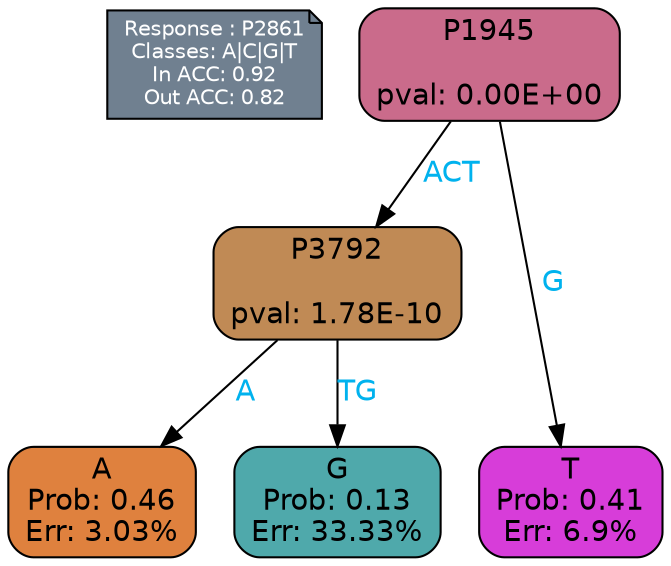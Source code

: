 digraph Tree {
node [shape=box, style="filled, rounded", color="black", fontname=helvetica] ;
graph [ranksep=equally, splines=polylines, bgcolor=transparent, dpi=600] ;
edge [fontname=helvetica] ;
LEGEND [label="Response : P2861
Classes: A|C|G|T
In ACC: 0.92
Out ACC: 0.82
",shape=note,align=left,style=filled,fillcolor="slategray",fontcolor="white",fontsize=10];1 [label="P1945

pval: 0.00E+00", fillcolor="#ca6b8b"] ;
2 [label="P3792

pval: 1.78E-10", fillcolor="#c08a55"] ;
3 [label="A
Prob: 0.46
Err: 3.03%", fillcolor="#df813e"] ;
4 [label="G
Prob: 0.13
Err: 33.33%", fillcolor="#4fa9ab"] ;
5 [label="T
Prob: 0.41
Err: 6.9%", fillcolor="#d73dd9"] ;
1 -> 2 [label="ACT",fontcolor=deepskyblue2] ;
1 -> 5 [label="G",fontcolor=deepskyblue2] ;
2 -> 3 [label="A",fontcolor=deepskyblue2] ;
2 -> 4 [label="TG",fontcolor=deepskyblue2] ;
{rank = same; 3;4;5;}{rank = same; LEGEND;1;}}